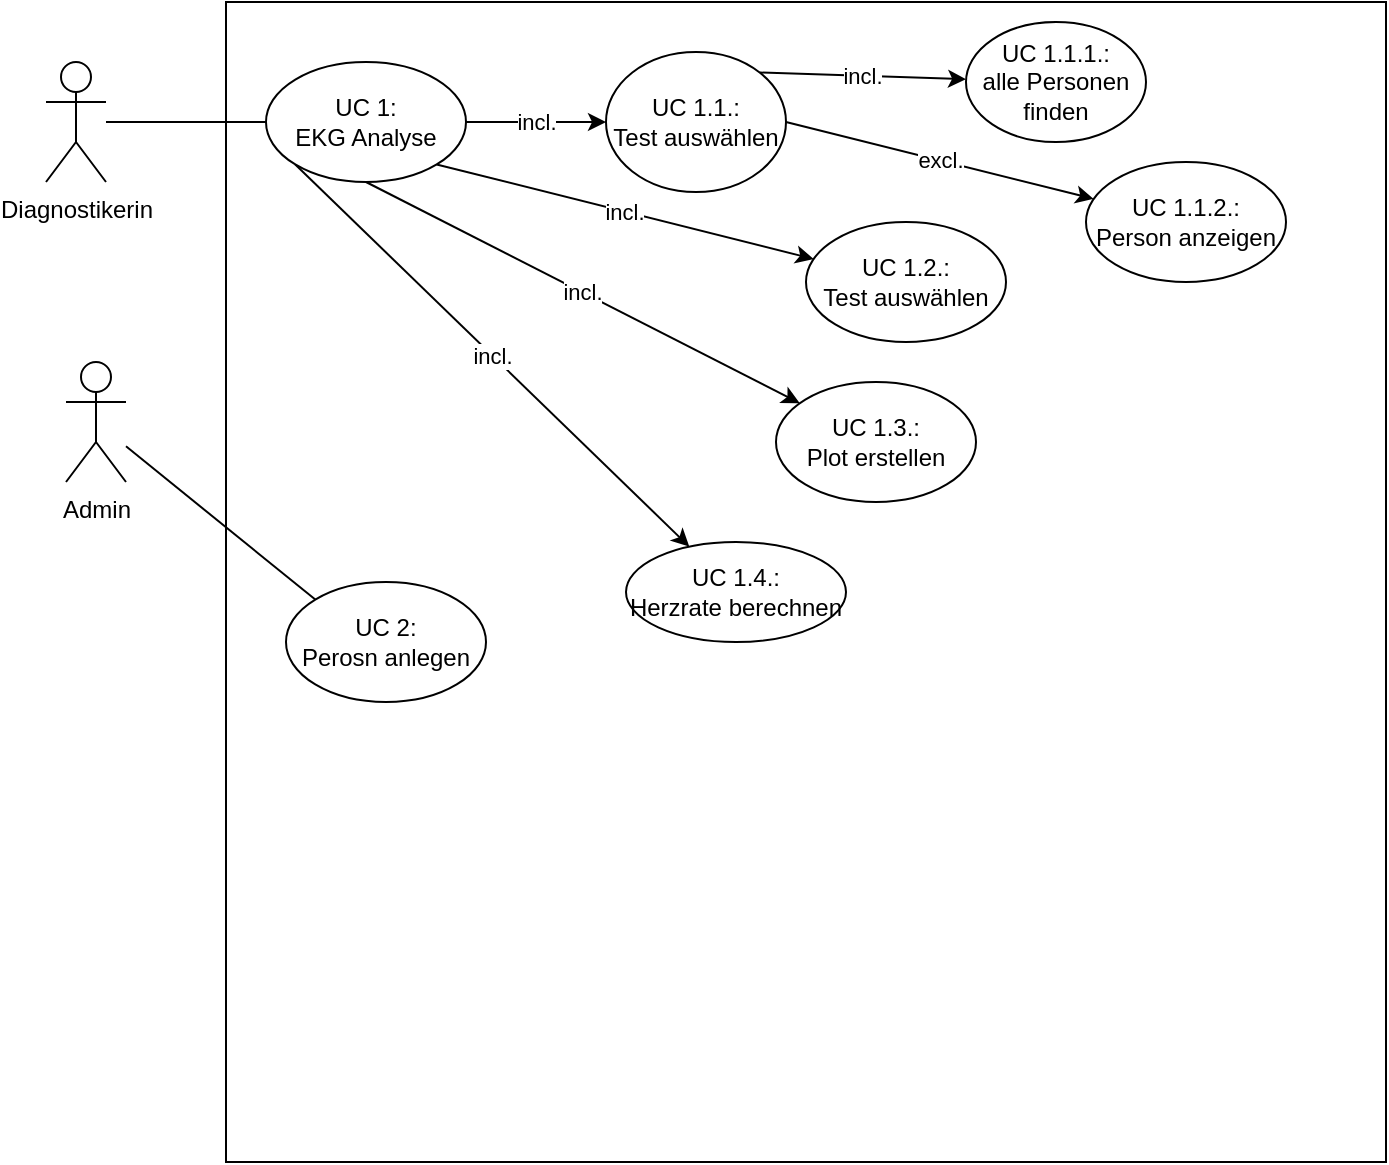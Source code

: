 <mxfile>
    <diagram id="PTh9vdHTN82OiFDvYXNh" name="Page-1">
        <mxGraphModel dx="638" dy="441" grid="1" gridSize="10" guides="1" tooltips="1" connect="1" arrows="1" fold="1" page="1" pageScale="1" pageWidth="850" pageHeight="1100" math="0" shadow="0">
            <root>
                <mxCell id="0"/>
                <mxCell id="1" parent="0"/>
                <mxCell id="2" value="" style="whiteSpace=wrap;html=1;aspect=fixed;" parent="1" vertex="1">
                    <mxGeometry x="150" y="30" width="580" height="580" as="geometry"/>
                </mxCell>
                <mxCell id="3" value="Diagnostikerin" style="shape=umlActor;verticalLabelPosition=bottom;verticalAlign=top;html=1;outlineConnect=0;" parent="1" vertex="1">
                    <mxGeometry x="60" y="60" width="30" height="60" as="geometry"/>
                </mxCell>
                <mxCell id="14" value="incl." style="edgeStyle=none;html=1;" parent="1" source="6" target="11" edge="1">
                    <mxGeometry relative="1" as="geometry"/>
                </mxCell>
                <mxCell id="17" value="incl." style="edgeStyle=none;html=1;exitX=0.5;exitY=1;exitDx=0;exitDy=0;" parent="1" source="6" target="10" edge="1">
                    <mxGeometry relative="1" as="geometry"/>
                </mxCell>
                <mxCell id="18" value="incl." style="edgeStyle=none;html=1;exitX=0;exitY=1;exitDx=0;exitDy=0;" parent="1" source="6" target="13" edge="1">
                    <mxGeometry relative="1" as="geometry"/>
                </mxCell>
                <mxCell id="23" value="incl." style="edgeStyle=none;html=1;exitX=1;exitY=1;exitDx=0;exitDy=0;" parent="1" source="6" target="9" edge="1">
                    <mxGeometry relative="1" as="geometry"/>
                </mxCell>
                <mxCell id="6" value="UC 1:&lt;div&gt;EKG Analyse&lt;/div&gt;" style="ellipse;whiteSpace=wrap;html=1;" parent="1" vertex="1">
                    <mxGeometry x="170" y="60" width="100" height="60" as="geometry"/>
                </mxCell>
                <mxCell id="9" value="UC 1.2.:&lt;div&gt;Test auswählen&lt;/div&gt;" style="ellipse;whiteSpace=wrap;html=1;" parent="1" vertex="1">
                    <mxGeometry x="440" y="140" width="100" height="60" as="geometry"/>
                </mxCell>
                <mxCell id="10" value="UC 1.3.:&lt;div&gt;Plot erstellen&lt;/div&gt;" style="ellipse;whiteSpace=wrap;html=1;" parent="1" vertex="1">
                    <mxGeometry x="425" y="220" width="100" height="60" as="geometry"/>
                </mxCell>
                <mxCell id="21" value="incl." style="edgeStyle=none;html=1;exitX=1;exitY=0;exitDx=0;exitDy=0;" parent="1" source="11" target="19" edge="1">
                    <mxGeometry relative="1" as="geometry"/>
                </mxCell>
                <mxCell id="22" value="excl." style="edgeStyle=none;html=1;exitX=1;exitY=0.5;exitDx=0;exitDy=0;" parent="1" source="11" target="20" edge="1">
                    <mxGeometry relative="1" as="geometry"/>
                </mxCell>
                <mxCell id="11" value="UC 1.1.:&lt;div&gt;Test auswählen&lt;/div&gt;" style="ellipse;whiteSpace=wrap;html=1;" parent="1" vertex="1">
                    <mxGeometry x="340" y="55" width="90" height="70" as="geometry"/>
                </mxCell>
                <mxCell id="13" value="UC 1.4.:&lt;br&gt;Herzrate berechnen" style="ellipse;whiteSpace=wrap;html=1;" parent="1" vertex="1">
                    <mxGeometry x="350" y="300" width="110" height="50" as="geometry"/>
                </mxCell>
                <mxCell id="19" value="UC 1.1.1.:&lt;br&gt;alle Personen finden" style="ellipse;whiteSpace=wrap;html=1;" parent="1" vertex="1">
                    <mxGeometry x="520" y="40" width="90" height="60" as="geometry"/>
                </mxCell>
                <mxCell id="20" value="UC 1.1.2.:&lt;br&gt;Person anzeigen" style="ellipse;whiteSpace=wrap;html=1;" parent="1" vertex="1">
                    <mxGeometry x="580" y="110" width="100" height="60" as="geometry"/>
                </mxCell>
                <mxCell id="24" value="UC 2:&lt;div&gt;Perosn anlegen&lt;/div&gt;" style="ellipse;whiteSpace=wrap;html=1;" parent="1" vertex="1">
                    <mxGeometry x="180" y="320" width="100" height="60" as="geometry"/>
                </mxCell>
                <mxCell id="25" value="Admin" style="shape=umlActor;verticalLabelPosition=bottom;verticalAlign=top;html=1;outlineConnect=0;" vertex="1" parent="1">
                    <mxGeometry x="70" y="210" width="30" height="60" as="geometry"/>
                </mxCell>
                <mxCell id="28" value="" style="endArrow=none;html=1;exitX=0;exitY=0.5;exitDx=0;exitDy=0;" edge="1" parent="1" source="6" target="3">
                    <mxGeometry width="50" height="50" relative="1" as="geometry">
                        <mxPoint x="300" y="230" as="sourcePoint"/>
                        <mxPoint x="350" y="180" as="targetPoint"/>
                    </mxGeometry>
                </mxCell>
                <mxCell id="29" value="" style="endArrow=none;html=1;entryX=0;entryY=0;entryDx=0;entryDy=0;" edge="1" parent="1" source="25" target="24">
                    <mxGeometry width="50" height="50" relative="1" as="geometry">
                        <mxPoint x="300" y="230" as="sourcePoint"/>
                        <mxPoint x="350" y="180" as="targetPoint"/>
                    </mxGeometry>
                </mxCell>
            </root>
        </mxGraphModel>
    </diagram>
</mxfile>